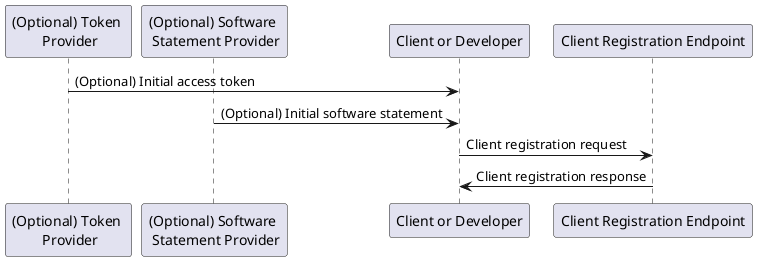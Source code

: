 @startuml

participant "(Optional) Token \n Provider" as optional_token_provider
participant "(Optional) Software \n Statement Provider" as optional_software_statement_provider
participant "Client or Developer" as client_or_developer
participant "Client Registration Endpoint" as client_registration_endpoint

optional_token_provider -> client_or_developer: (Optional) Initial access token 
optional_software_statement_provider -> client_or_developer: (Optional) Initial software statement
client_or_developer -> client_registration_endpoint: Client registration request
client_registration_endpoint -> client_or_developer: Client registration response

@enduml